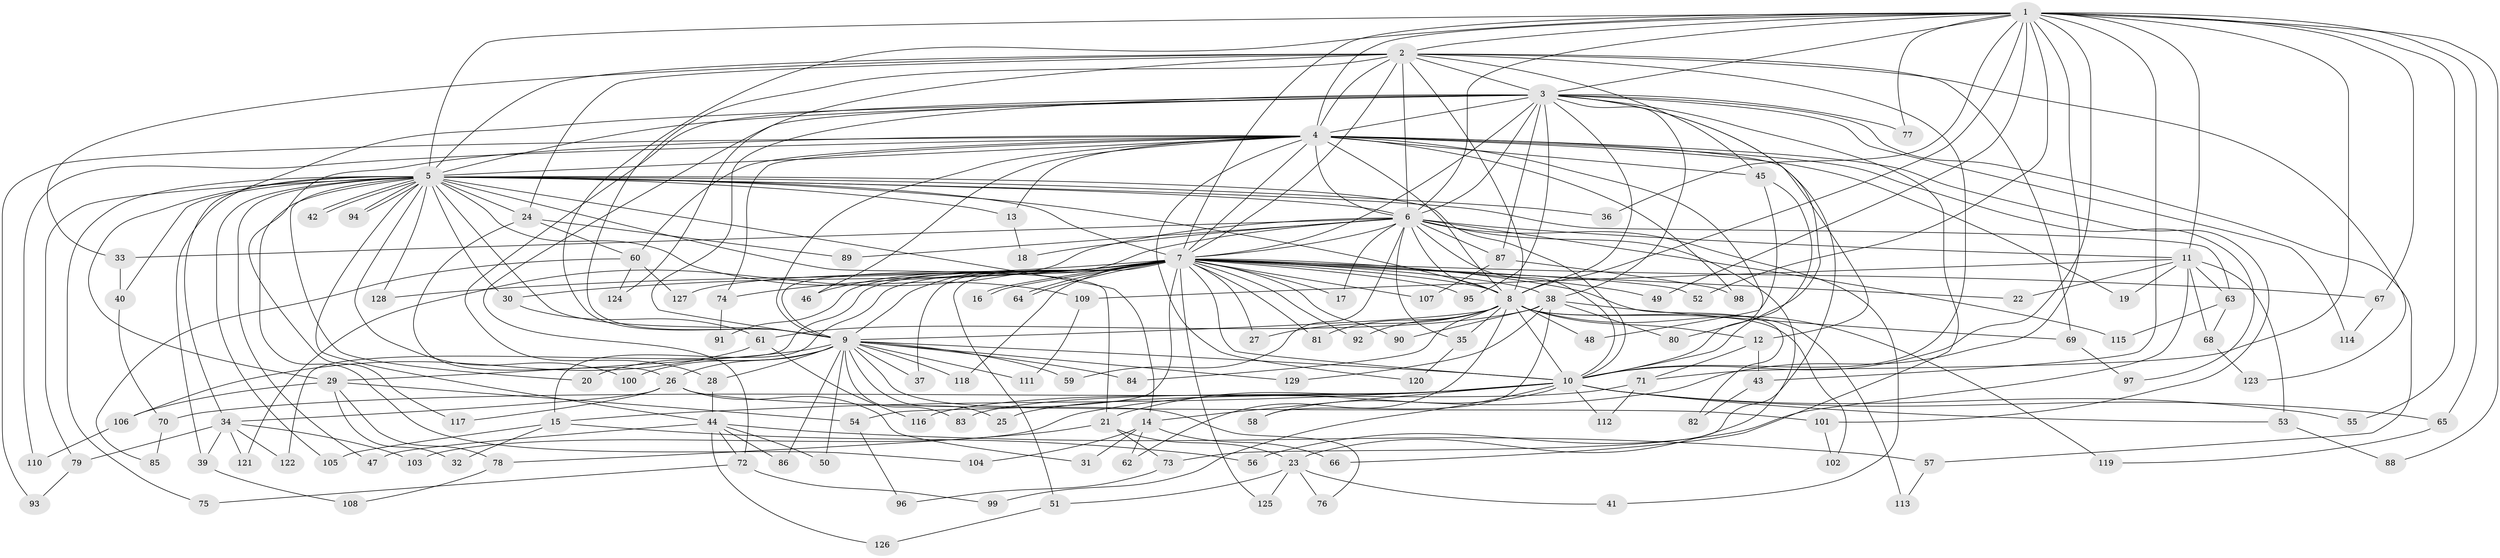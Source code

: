 // coarse degree distribution, {3: 0.15384615384615385, 22: 0.019230769230769232, 1: 0.07692307692307693, 27: 0.019230769230769232, 2: 0.23076923076923078, 11: 0.019230769230769232, 16: 0.038461538461538464, 5: 0.1346153846153846, 24: 0.038461538461538464, 6: 0.038461538461538464, 7: 0.07692307692307693, 8: 0.019230769230769232, 4: 0.11538461538461539, 15: 0.019230769230769232}
// Generated by graph-tools (version 1.1) at 2025/36/03/04/25 23:36:38]
// undirected, 129 vertices, 283 edges
graph export_dot {
  node [color=gray90,style=filled];
  1;
  2;
  3;
  4;
  5;
  6;
  7;
  8;
  9;
  10;
  11;
  12;
  13;
  14;
  15;
  16;
  17;
  18;
  19;
  20;
  21;
  22;
  23;
  24;
  25;
  26;
  27;
  28;
  29;
  30;
  31;
  32;
  33;
  34;
  35;
  36;
  37;
  38;
  39;
  40;
  41;
  42;
  43;
  44;
  45;
  46;
  47;
  48;
  49;
  50;
  51;
  52;
  53;
  54;
  55;
  56;
  57;
  58;
  59;
  60;
  61;
  62;
  63;
  64;
  65;
  66;
  67;
  68;
  69;
  70;
  71;
  72;
  73;
  74;
  75;
  76;
  77;
  78;
  79;
  80;
  81;
  82;
  83;
  84;
  85;
  86;
  87;
  88;
  89;
  90;
  91;
  92;
  93;
  94;
  95;
  96;
  97;
  98;
  99;
  100;
  101;
  102;
  103;
  104;
  105;
  106;
  107;
  108;
  109;
  110;
  111;
  112;
  113;
  114;
  115;
  116;
  117;
  118;
  119;
  120;
  121;
  122;
  123;
  124;
  125;
  126;
  127;
  128;
  129;
  1 -- 2;
  1 -- 3;
  1 -- 4;
  1 -- 5;
  1 -- 6;
  1 -- 7;
  1 -- 8;
  1 -- 9;
  1 -- 10;
  1 -- 11;
  1 -- 36;
  1 -- 43;
  1 -- 49;
  1 -- 52;
  1 -- 55;
  1 -- 65;
  1 -- 67;
  1 -- 71;
  1 -- 77;
  1 -- 88;
  1 -- 103;
  2 -- 3;
  2 -- 4;
  2 -- 5;
  2 -- 6;
  2 -- 7;
  2 -- 8;
  2 -- 9;
  2 -- 10;
  2 -- 24;
  2 -- 33;
  2 -- 45;
  2 -- 69;
  2 -- 123;
  2 -- 124;
  3 -- 4;
  3 -- 5;
  3 -- 6;
  3 -- 7;
  3 -- 8;
  3 -- 9;
  3 -- 10;
  3 -- 28;
  3 -- 38;
  3 -- 39;
  3 -- 57;
  3 -- 66;
  3 -- 72;
  3 -- 73;
  3 -- 77;
  3 -- 87;
  3 -- 95;
  3 -- 114;
  4 -- 5;
  4 -- 6;
  4 -- 7;
  4 -- 8;
  4 -- 9;
  4 -- 10;
  4 -- 12;
  4 -- 13;
  4 -- 19;
  4 -- 45;
  4 -- 46;
  4 -- 60;
  4 -- 74;
  4 -- 93;
  4 -- 97;
  4 -- 98;
  4 -- 101;
  4 -- 110;
  4 -- 117;
  4 -- 120;
  5 -- 6;
  5 -- 7;
  5 -- 8;
  5 -- 9;
  5 -- 10;
  5 -- 13;
  5 -- 14;
  5 -- 20;
  5 -- 21;
  5 -- 24;
  5 -- 29;
  5 -- 30;
  5 -- 34;
  5 -- 36;
  5 -- 40;
  5 -- 42;
  5 -- 42;
  5 -- 44;
  5 -- 47;
  5 -- 63;
  5 -- 75;
  5 -- 79;
  5 -- 94;
  5 -- 94;
  5 -- 100;
  5 -- 104;
  5 -- 105;
  5 -- 109;
  5 -- 128;
  6 -- 7;
  6 -- 8;
  6 -- 9;
  6 -- 10;
  6 -- 11;
  6 -- 17;
  6 -- 18;
  6 -- 23;
  6 -- 33;
  6 -- 35;
  6 -- 41;
  6 -- 59;
  6 -- 87;
  6 -- 89;
  6 -- 115;
  6 -- 121;
  7 -- 8;
  7 -- 9;
  7 -- 10;
  7 -- 15;
  7 -- 16;
  7 -- 16;
  7 -- 17;
  7 -- 22;
  7 -- 27;
  7 -- 30;
  7 -- 37;
  7 -- 38;
  7 -- 46;
  7 -- 49;
  7 -- 51;
  7 -- 52;
  7 -- 54;
  7 -- 64;
  7 -- 64;
  7 -- 67;
  7 -- 74;
  7 -- 81;
  7 -- 82;
  7 -- 90;
  7 -- 91;
  7 -- 92;
  7 -- 95;
  7 -- 107;
  7 -- 118;
  7 -- 122;
  7 -- 125;
  7 -- 127;
  7 -- 128;
  8 -- 9;
  8 -- 10;
  8 -- 12;
  8 -- 27;
  8 -- 35;
  8 -- 48;
  8 -- 62;
  8 -- 81;
  8 -- 84;
  8 -- 92;
  8 -- 102;
  8 -- 113;
  8 -- 119;
  9 -- 10;
  9 -- 20;
  9 -- 25;
  9 -- 26;
  9 -- 28;
  9 -- 29;
  9 -- 37;
  9 -- 50;
  9 -- 59;
  9 -- 76;
  9 -- 83;
  9 -- 84;
  9 -- 86;
  9 -- 100;
  9 -- 111;
  9 -- 118;
  9 -- 129;
  10 -- 14;
  10 -- 15;
  10 -- 21;
  10 -- 25;
  10 -- 53;
  10 -- 55;
  10 -- 58;
  10 -- 65;
  10 -- 70;
  10 -- 83;
  10 -- 99;
  10 -- 112;
  11 -- 19;
  11 -- 22;
  11 -- 53;
  11 -- 56;
  11 -- 63;
  11 -- 68;
  11 -- 109;
  12 -- 43;
  12 -- 71;
  13 -- 18;
  14 -- 31;
  14 -- 62;
  14 -- 66;
  14 -- 104;
  15 -- 32;
  15 -- 56;
  15 -- 105;
  21 -- 23;
  21 -- 73;
  21 -- 78;
  23 -- 41;
  23 -- 51;
  23 -- 76;
  23 -- 125;
  24 -- 26;
  24 -- 60;
  24 -- 89;
  26 -- 31;
  26 -- 34;
  26 -- 101;
  26 -- 117;
  28 -- 44;
  29 -- 32;
  29 -- 54;
  29 -- 78;
  29 -- 106;
  30 -- 61;
  33 -- 40;
  34 -- 39;
  34 -- 79;
  34 -- 103;
  34 -- 121;
  34 -- 122;
  35 -- 120;
  38 -- 58;
  38 -- 61;
  38 -- 69;
  38 -- 80;
  38 -- 90;
  38 -- 129;
  39 -- 108;
  40 -- 70;
  43 -- 82;
  44 -- 47;
  44 -- 50;
  44 -- 57;
  44 -- 72;
  44 -- 86;
  44 -- 126;
  45 -- 48;
  45 -- 80;
  51 -- 126;
  53 -- 88;
  54 -- 96;
  57 -- 113;
  60 -- 85;
  60 -- 124;
  60 -- 127;
  61 -- 106;
  61 -- 116;
  63 -- 68;
  63 -- 115;
  65 -- 119;
  67 -- 114;
  68 -- 123;
  69 -- 97;
  70 -- 85;
  71 -- 112;
  71 -- 116;
  72 -- 75;
  72 -- 99;
  73 -- 96;
  74 -- 91;
  78 -- 108;
  79 -- 93;
  87 -- 98;
  87 -- 107;
  101 -- 102;
  106 -- 110;
  109 -- 111;
}
